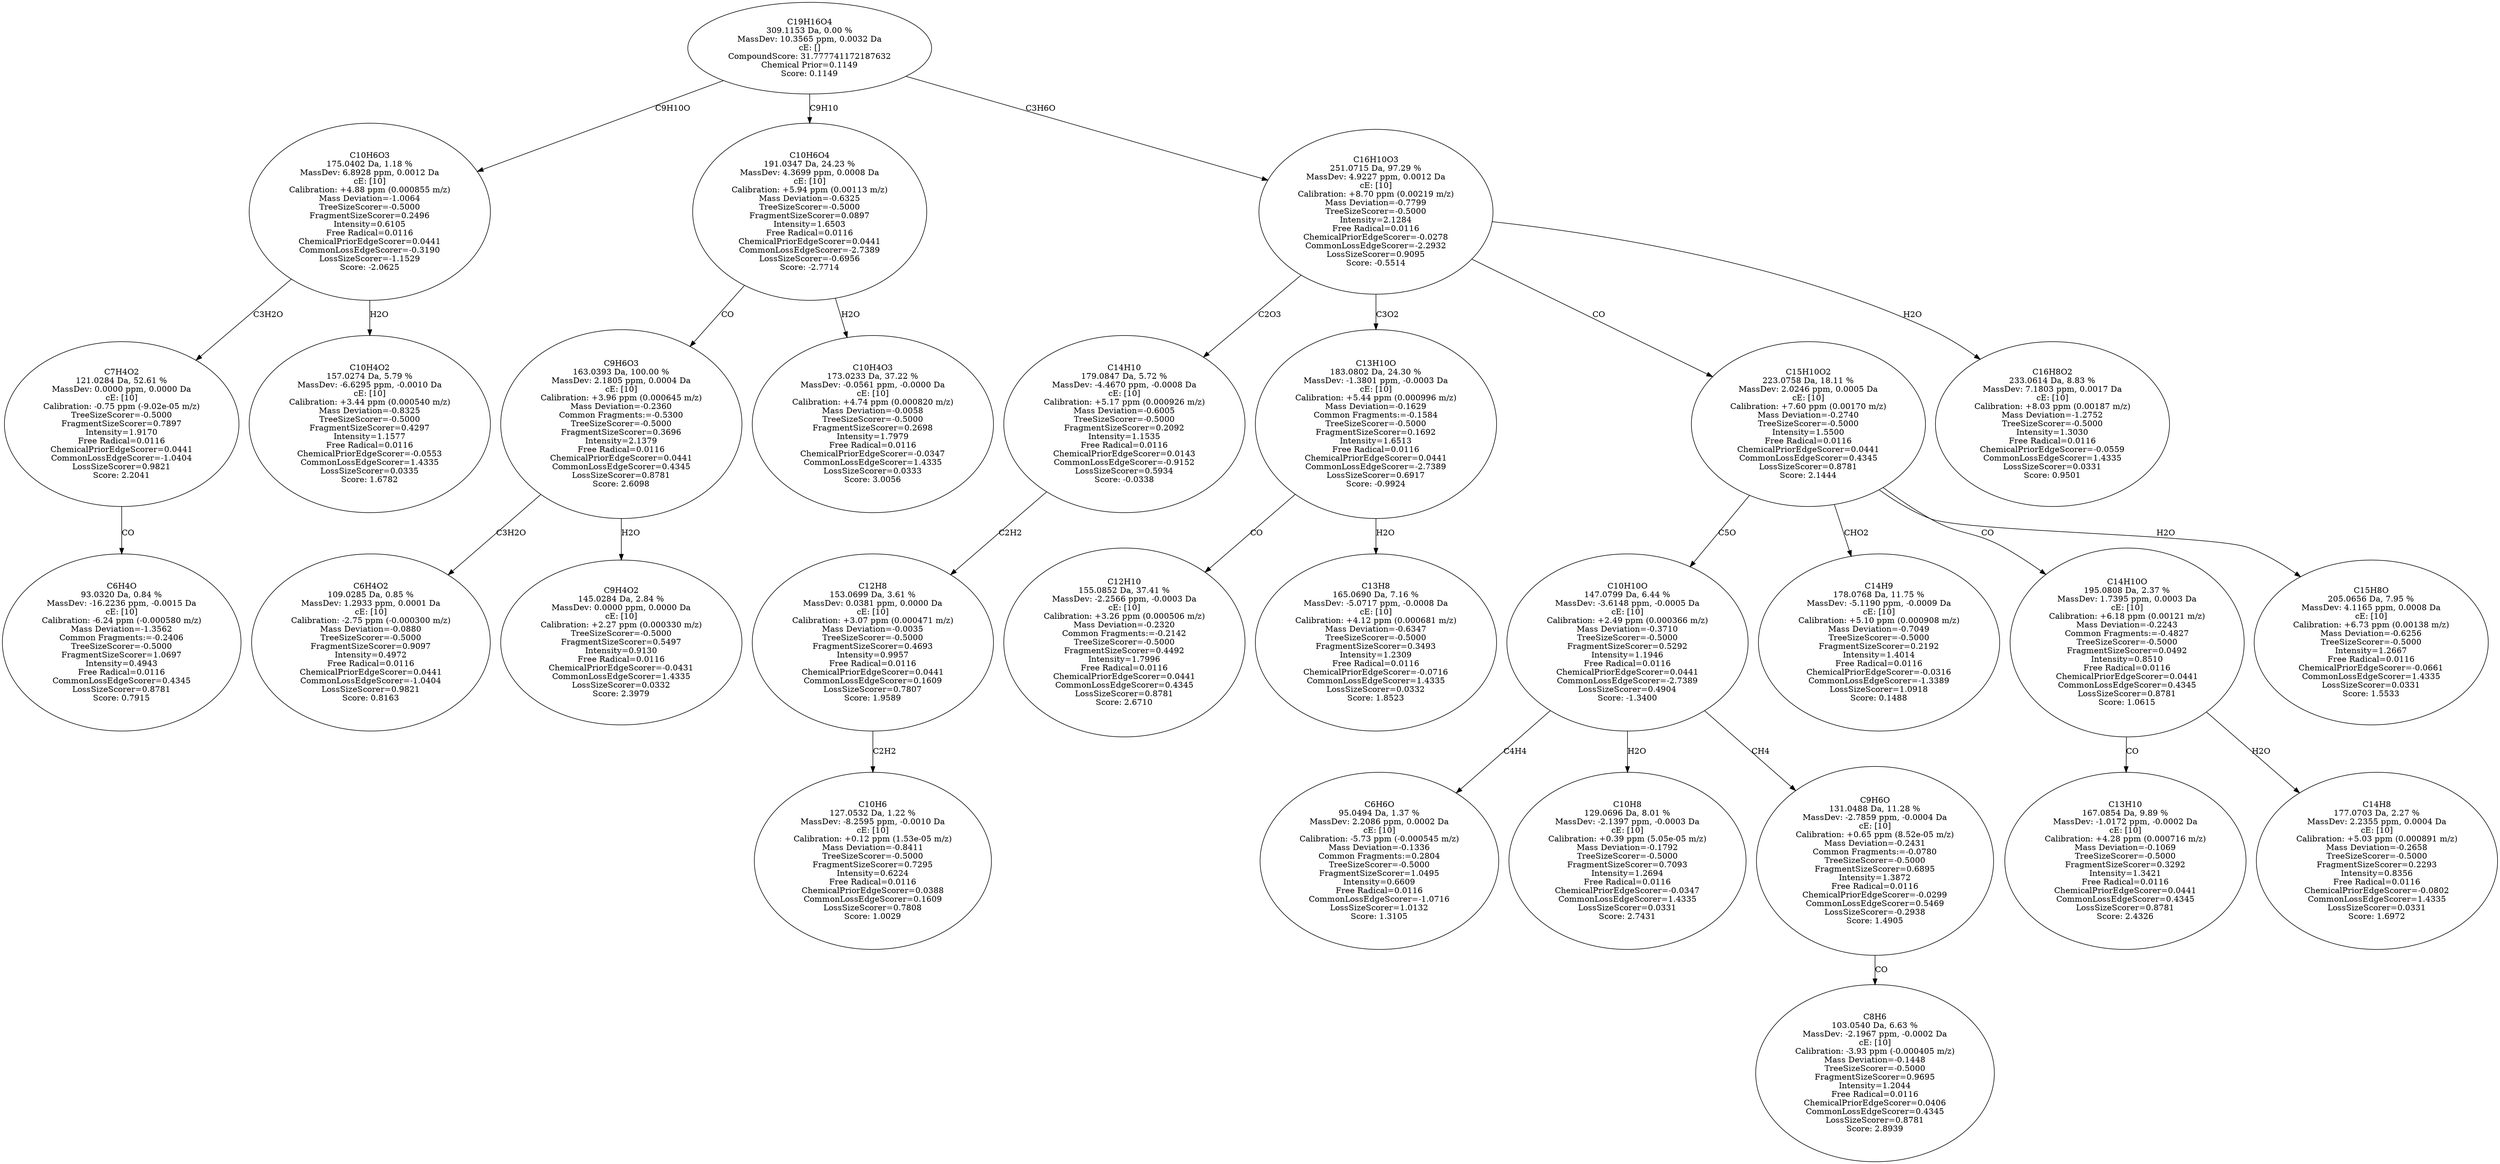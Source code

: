 strict digraph {
v1 [label="C6H4O\n93.0320 Da, 0.84 %\nMassDev: -16.2236 ppm, -0.0015 Da\ncE: [10]\nCalibration: -6.24 ppm (-0.000580 m/z)\nMass Deviation=-1.3562\nCommon Fragments:=-0.2406\nTreeSizeScorer=-0.5000\nFragmentSizeScorer=1.0697\nIntensity=0.4943\nFree Radical=0.0116\nCommonLossEdgeScorer=0.4345\nLossSizeScorer=0.8781\nScore: 0.7915"];
v2 [label="C7H4O2\n121.0284 Da, 52.61 %\nMassDev: 0.0000 ppm, 0.0000 Da\ncE: [10]\nCalibration: -0.75 ppm (-9.02e-05 m/z)\nTreeSizeScorer=-0.5000\nFragmentSizeScorer=0.7897\nIntensity=1.9170\nFree Radical=0.0116\nChemicalPriorEdgeScorer=0.0441\nCommonLossEdgeScorer=-1.0404\nLossSizeScorer=0.9821\nScore: 2.2041"];
v3 [label="C10H4O2\n157.0274 Da, 5.79 %\nMassDev: -6.6295 ppm, -0.0010 Da\ncE: [10]\nCalibration: +3.44 ppm (0.000540 m/z)\nMass Deviation=-0.8325\nTreeSizeScorer=-0.5000\nFragmentSizeScorer=0.4297\nIntensity=1.1577\nFree Radical=0.0116\nChemicalPriorEdgeScorer=-0.0553\nCommonLossEdgeScorer=1.4335\nLossSizeScorer=0.0335\nScore: 1.6782"];
v4 [label="C10H6O3\n175.0402 Da, 1.18 %\nMassDev: 6.8928 ppm, 0.0012 Da\ncE: [10]\nCalibration: +4.88 ppm (0.000855 m/z)\nMass Deviation=-1.0064\nTreeSizeScorer=-0.5000\nFragmentSizeScorer=0.2496\nIntensity=0.6105\nFree Radical=0.0116\nChemicalPriorEdgeScorer=0.0441\nCommonLossEdgeScorer=-0.3190\nLossSizeScorer=-1.1529\nScore: -2.0625"];
v5 [label="C6H4O2\n109.0285 Da, 0.85 %\nMassDev: 1.2933 ppm, 0.0001 Da\ncE: [10]\nCalibration: -2.75 ppm (-0.000300 m/z)\nMass Deviation=-0.0880\nTreeSizeScorer=-0.5000\nFragmentSizeScorer=0.9097\nIntensity=0.4972\nFree Radical=0.0116\nChemicalPriorEdgeScorer=0.0441\nCommonLossEdgeScorer=-1.0404\nLossSizeScorer=0.9821\nScore: 0.8163"];
v6 [label="C9H4O2\n145.0284 Da, 2.84 %\nMassDev: 0.0000 ppm, 0.0000 Da\ncE: [10]\nCalibration: +2.27 ppm (0.000330 m/z)\nTreeSizeScorer=-0.5000\nFragmentSizeScorer=0.5497\nIntensity=0.9130\nFree Radical=0.0116\nChemicalPriorEdgeScorer=-0.0431\nCommonLossEdgeScorer=1.4335\nLossSizeScorer=0.0332\nScore: 2.3979"];
v7 [label="C9H6O3\n163.0393 Da, 100.00 %\nMassDev: 2.1805 ppm, 0.0004 Da\ncE: [10]\nCalibration: +3.96 ppm (0.000645 m/z)\nMass Deviation=-0.2360\nCommon Fragments:=-0.5300\nTreeSizeScorer=-0.5000\nFragmentSizeScorer=0.3696\nIntensity=2.1379\nFree Radical=0.0116\nChemicalPriorEdgeScorer=0.0441\nCommonLossEdgeScorer=0.4345\nLossSizeScorer=0.8781\nScore: 2.6098"];
v8 [label="C10H4O3\n173.0233 Da, 37.22 %\nMassDev: -0.0561 ppm, -0.0000 Da\ncE: [10]\nCalibration: +4.74 ppm (0.000820 m/z)\nMass Deviation=-0.0058\nTreeSizeScorer=-0.5000\nFragmentSizeScorer=0.2698\nIntensity=1.7979\nFree Radical=0.0116\nChemicalPriorEdgeScorer=-0.0347\nCommonLossEdgeScorer=1.4335\nLossSizeScorer=0.0333\nScore: 3.0056"];
v9 [label="C10H6O4\n191.0347 Da, 24.23 %\nMassDev: 4.3699 ppm, 0.0008 Da\ncE: [10]\nCalibration: +5.94 ppm (0.00113 m/z)\nMass Deviation=-0.6325\nTreeSizeScorer=-0.5000\nFragmentSizeScorer=0.0897\nIntensity=1.6503\nFree Radical=0.0116\nChemicalPriorEdgeScorer=0.0441\nCommonLossEdgeScorer=-2.7389\nLossSizeScorer=-0.6956\nScore: -2.7714"];
v10 [label="C10H6\n127.0532 Da, 1.22 %\nMassDev: -8.2595 ppm, -0.0010 Da\ncE: [10]\nCalibration: +0.12 ppm (1.53e-05 m/z)\nMass Deviation=-0.8411\nTreeSizeScorer=-0.5000\nFragmentSizeScorer=0.7295\nIntensity=0.6224\nFree Radical=0.0116\nChemicalPriorEdgeScorer=0.0388\nCommonLossEdgeScorer=0.1609\nLossSizeScorer=0.7808\nScore: 1.0029"];
v11 [label="C12H8\n153.0699 Da, 3.61 %\nMassDev: 0.0381 ppm, 0.0000 Da\ncE: [10]\nCalibration: +3.07 ppm (0.000471 m/z)\nMass Deviation=-0.0035\nTreeSizeScorer=-0.5000\nFragmentSizeScorer=0.4693\nIntensity=0.9957\nFree Radical=0.0116\nChemicalPriorEdgeScorer=0.0441\nCommonLossEdgeScorer=0.1609\nLossSizeScorer=0.7807\nScore: 1.9589"];
v12 [label="C14H10\n179.0847 Da, 5.72 %\nMassDev: -4.4670 ppm, -0.0008 Da\ncE: [10]\nCalibration: +5.17 ppm (0.000926 m/z)\nMass Deviation=-0.6005\nTreeSizeScorer=-0.5000\nFragmentSizeScorer=0.2092\nIntensity=1.1535\nFree Radical=0.0116\nChemicalPriorEdgeScorer=0.0143\nCommonLossEdgeScorer=-0.9152\nLossSizeScorer=0.5934\nScore: -0.0338"];
v13 [label="C12H10\n155.0852 Da, 37.41 %\nMassDev: -2.2566 ppm, -0.0003 Da\ncE: [10]\nCalibration: +3.26 ppm (0.000506 m/z)\nMass Deviation=-0.2320\nCommon Fragments:=-0.2142\nTreeSizeScorer=-0.5000\nFragmentSizeScorer=0.4492\nIntensity=1.7996\nFree Radical=0.0116\nChemicalPriorEdgeScorer=0.0441\nCommonLossEdgeScorer=0.4345\nLossSizeScorer=0.8781\nScore: 2.6710"];
v14 [label="C13H8\n165.0690 Da, 7.16 %\nMassDev: -5.0717 ppm, -0.0008 Da\ncE: [10]\nCalibration: +4.12 ppm (0.000681 m/z)\nMass Deviation=-0.6347\nTreeSizeScorer=-0.5000\nFragmentSizeScorer=0.3493\nIntensity=1.2309\nFree Radical=0.0116\nChemicalPriorEdgeScorer=-0.0716\nCommonLossEdgeScorer=1.4335\nLossSizeScorer=0.0332\nScore: 1.8523"];
v15 [label="C13H10O\n183.0802 Da, 24.30 %\nMassDev: -1.3801 ppm, -0.0003 Da\ncE: [10]\nCalibration: +5.44 ppm (0.000996 m/z)\nMass Deviation=-0.1629\nCommon Fragments:=-0.1584\nTreeSizeScorer=-0.5000\nFragmentSizeScorer=0.1692\nIntensity=1.6513\nFree Radical=0.0116\nChemicalPriorEdgeScorer=0.0441\nCommonLossEdgeScorer=-2.7389\nLossSizeScorer=0.6917\nScore: -0.9924"];
v16 [label="C6H6O\n95.0494 Da, 1.37 %\nMassDev: 2.2086 ppm, 0.0002 Da\ncE: [10]\nCalibration: -5.73 ppm (-0.000545 m/z)\nMass Deviation=-0.1336\nCommon Fragments:=0.2804\nTreeSizeScorer=-0.5000\nFragmentSizeScorer=1.0495\nIntensity=0.6609\nFree Radical=0.0116\nCommonLossEdgeScorer=-1.0716\nLossSizeScorer=1.0132\nScore: 1.3105"];
v17 [label="C10H8\n129.0696 Da, 8.01 %\nMassDev: -2.1397 ppm, -0.0003 Da\ncE: [10]\nCalibration: +0.39 ppm (5.05e-05 m/z)\nMass Deviation=-0.1792\nTreeSizeScorer=-0.5000\nFragmentSizeScorer=0.7093\nIntensity=1.2694\nFree Radical=0.0116\nChemicalPriorEdgeScorer=-0.0347\nCommonLossEdgeScorer=1.4335\nLossSizeScorer=0.0331\nScore: 2.7431"];
v18 [label="C8H6\n103.0540 Da, 6.63 %\nMassDev: -2.1967 ppm, -0.0002 Da\ncE: [10]\nCalibration: -3.93 ppm (-0.000405 m/z)\nMass Deviation=-0.1448\nTreeSizeScorer=-0.5000\nFragmentSizeScorer=0.9695\nIntensity=1.2044\nFree Radical=0.0116\nChemicalPriorEdgeScorer=0.0406\nCommonLossEdgeScorer=0.4345\nLossSizeScorer=0.8781\nScore: 2.8939"];
v19 [label="C9H6O\n131.0488 Da, 11.28 %\nMassDev: -2.7859 ppm, -0.0004 Da\ncE: [10]\nCalibration: +0.65 ppm (8.52e-05 m/z)\nMass Deviation=-0.2431\nCommon Fragments:=-0.0780\nTreeSizeScorer=-0.5000\nFragmentSizeScorer=0.6895\nIntensity=1.3872\nFree Radical=0.0116\nChemicalPriorEdgeScorer=-0.0299\nCommonLossEdgeScorer=0.5469\nLossSizeScorer=-0.2938\nScore: 1.4905"];
v20 [label="C10H10O\n147.0799 Da, 6.44 %\nMassDev: -3.6148 ppm, -0.0005 Da\ncE: [10]\nCalibration: +2.49 ppm (0.000366 m/z)\nMass Deviation=-0.3710\nTreeSizeScorer=-0.5000\nFragmentSizeScorer=0.5292\nIntensity=1.1946\nFree Radical=0.0116\nChemicalPriorEdgeScorer=0.0441\nCommonLossEdgeScorer=-2.7389\nLossSizeScorer=0.4904\nScore: -1.3400"];
v21 [label="C14H9\n178.0768 Da, 11.75 %\nMassDev: -5.1190 ppm, -0.0009 Da\ncE: [10]\nCalibration: +5.10 ppm (0.000908 m/z)\nMass Deviation=-0.7049\nTreeSizeScorer=-0.5000\nFragmentSizeScorer=0.2192\nIntensity=1.4014\nFree Radical=0.0116\nChemicalPriorEdgeScorer=-0.0316\nCommonLossEdgeScorer=-1.3389\nLossSizeScorer=1.0918\nScore: 0.1488"];
v22 [label="C13H10\n167.0854 Da, 9.89 %\nMassDev: -1.0172 ppm, -0.0002 Da\ncE: [10]\nCalibration: +4.28 ppm (0.000716 m/z)\nMass Deviation=-0.1069\nTreeSizeScorer=-0.5000\nFragmentSizeScorer=0.3292\nIntensity=1.3421\nFree Radical=0.0116\nChemicalPriorEdgeScorer=0.0441\nCommonLossEdgeScorer=0.4345\nLossSizeScorer=0.8781\nScore: 2.4326"];
v23 [label="C14H8\n177.0703 Da, 2.27 %\nMassDev: 2.2355 ppm, 0.0004 Da\ncE: [10]\nCalibration: +5.03 ppm (0.000891 m/z)\nMass Deviation=-0.2658\nTreeSizeScorer=-0.5000\nFragmentSizeScorer=0.2293\nIntensity=0.8356\nFree Radical=0.0116\nChemicalPriorEdgeScorer=-0.0802\nCommonLossEdgeScorer=1.4335\nLossSizeScorer=0.0331\nScore: 1.6972"];
v24 [label="C14H10O\n195.0808 Da, 2.37 %\nMassDev: 1.7395 ppm, 0.0003 Da\ncE: [10]\nCalibration: +6.18 ppm (0.00121 m/z)\nMass Deviation=-0.2243\nCommon Fragments:=-0.4827\nTreeSizeScorer=-0.5000\nFragmentSizeScorer=0.0492\nIntensity=0.8510\nFree Radical=0.0116\nChemicalPriorEdgeScorer=0.0441\nCommonLossEdgeScorer=0.4345\nLossSizeScorer=0.8781\nScore: 1.0615"];
v25 [label="C15H8O\n205.0656 Da, 7.95 %\nMassDev: 4.1165 ppm, 0.0008 Da\ncE: [10]\nCalibration: +6.73 ppm (0.00138 m/z)\nMass Deviation=-0.6256\nTreeSizeScorer=-0.5000\nIntensity=1.2667\nFree Radical=0.0116\nChemicalPriorEdgeScorer=-0.0661\nCommonLossEdgeScorer=1.4335\nLossSizeScorer=0.0331\nScore: 1.5533"];
v26 [label="C15H10O2\n223.0758 Da, 18.11 %\nMassDev: 2.0246 ppm, 0.0005 Da\ncE: [10]\nCalibration: +7.60 ppm (0.00170 m/z)\nMass Deviation=-0.2740\nTreeSizeScorer=-0.5000\nIntensity=1.5500\nFree Radical=0.0116\nChemicalPriorEdgeScorer=0.0441\nCommonLossEdgeScorer=0.4345\nLossSizeScorer=0.8781\nScore: 2.1444"];
v27 [label="C16H8O2\n233.0614 Da, 8.83 %\nMassDev: 7.1803 ppm, 0.0017 Da\ncE: [10]\nCalibration: +8.03 ppm (0.00187 m/z)\nMass Deviation=-1.2752\nTreeSizeScorer=-0.5000\nIntensity=1.3030\nFree Radical=0.0116\nChemicalPriorEdgeScorer=-0.0559\nCommonLossEdgeScorer=1.4335\nLossSizeScorer=0.0331\nScore: 0.9501"];
v28 [label="C16H10O3\n251.0715 Da, 97.29 %\nMassDev: 4.9227 ppm, 0.0012 Da\ncE: [10]\nCalibration: +8.70 ppm (0.00219 m/z)\nMass Deviation=-0.7799\nTreeSizeScorer=-0.5000\nIntensity=2.1284\nFree Radical=0.0116\nChemicalPriorEdgeScorer=-0.0278\nCommonLossEdgeScorer=-2.2932\nLossSizeScorer=0.9095\nScore: -0.5514"];
v29 [label="C19H16O4\n309.1153 Da, 0.00 %\nMassDev: 10.3565 ppm, 0.0032 Da\ncE: []\nCompoundScore: 31.777741172187632\nChemical Prior=0.1149\nScore: 0.1149"];
v2 -> v1 [label="CO"];
v4 -> v2 [label="C3H2O"];
v4 -> v3 [label="H2O"];
v29 -> v4 [label="C9H10O"];
v7 -> v5 [label="C3H2O"];
v7 -> v6 [label="H2O"];
v9 -> v7 [label="CO"];
v9 -> v8 [label="H2O"];
v29 -> v9 [label="C9H10"];
v11 -> v10 [label="C2H2"];
v12 -> v11 [label="C2H2"];
v28 -> v12 [label="C2O3"];
v15 -> v13 [label="CO"];
v15 -> v14 [label="H2O"];
v28 -> v15 [label="C3O2"];
v20 -> v16 [label="C4H4"];
v20 -> v17 [label="H2O"];
v19 -> v18 [label="CO"];
v20 -> v19 [label="CH4"];
v26 -> v20 [label="C5O"];
v26 -> v21 [label="CHO2"];
v24 -> v22 [label="CO"];
v24 -> v23 [label="H2O"];
v26 -> v24 [label="CO"];
v26 -> v25 [label="H2O"];
v28 -> v26 [label="CO"];
v28 -> v27 [label="H2O"];
v29 -> v28 [label="C3H6O"];
}